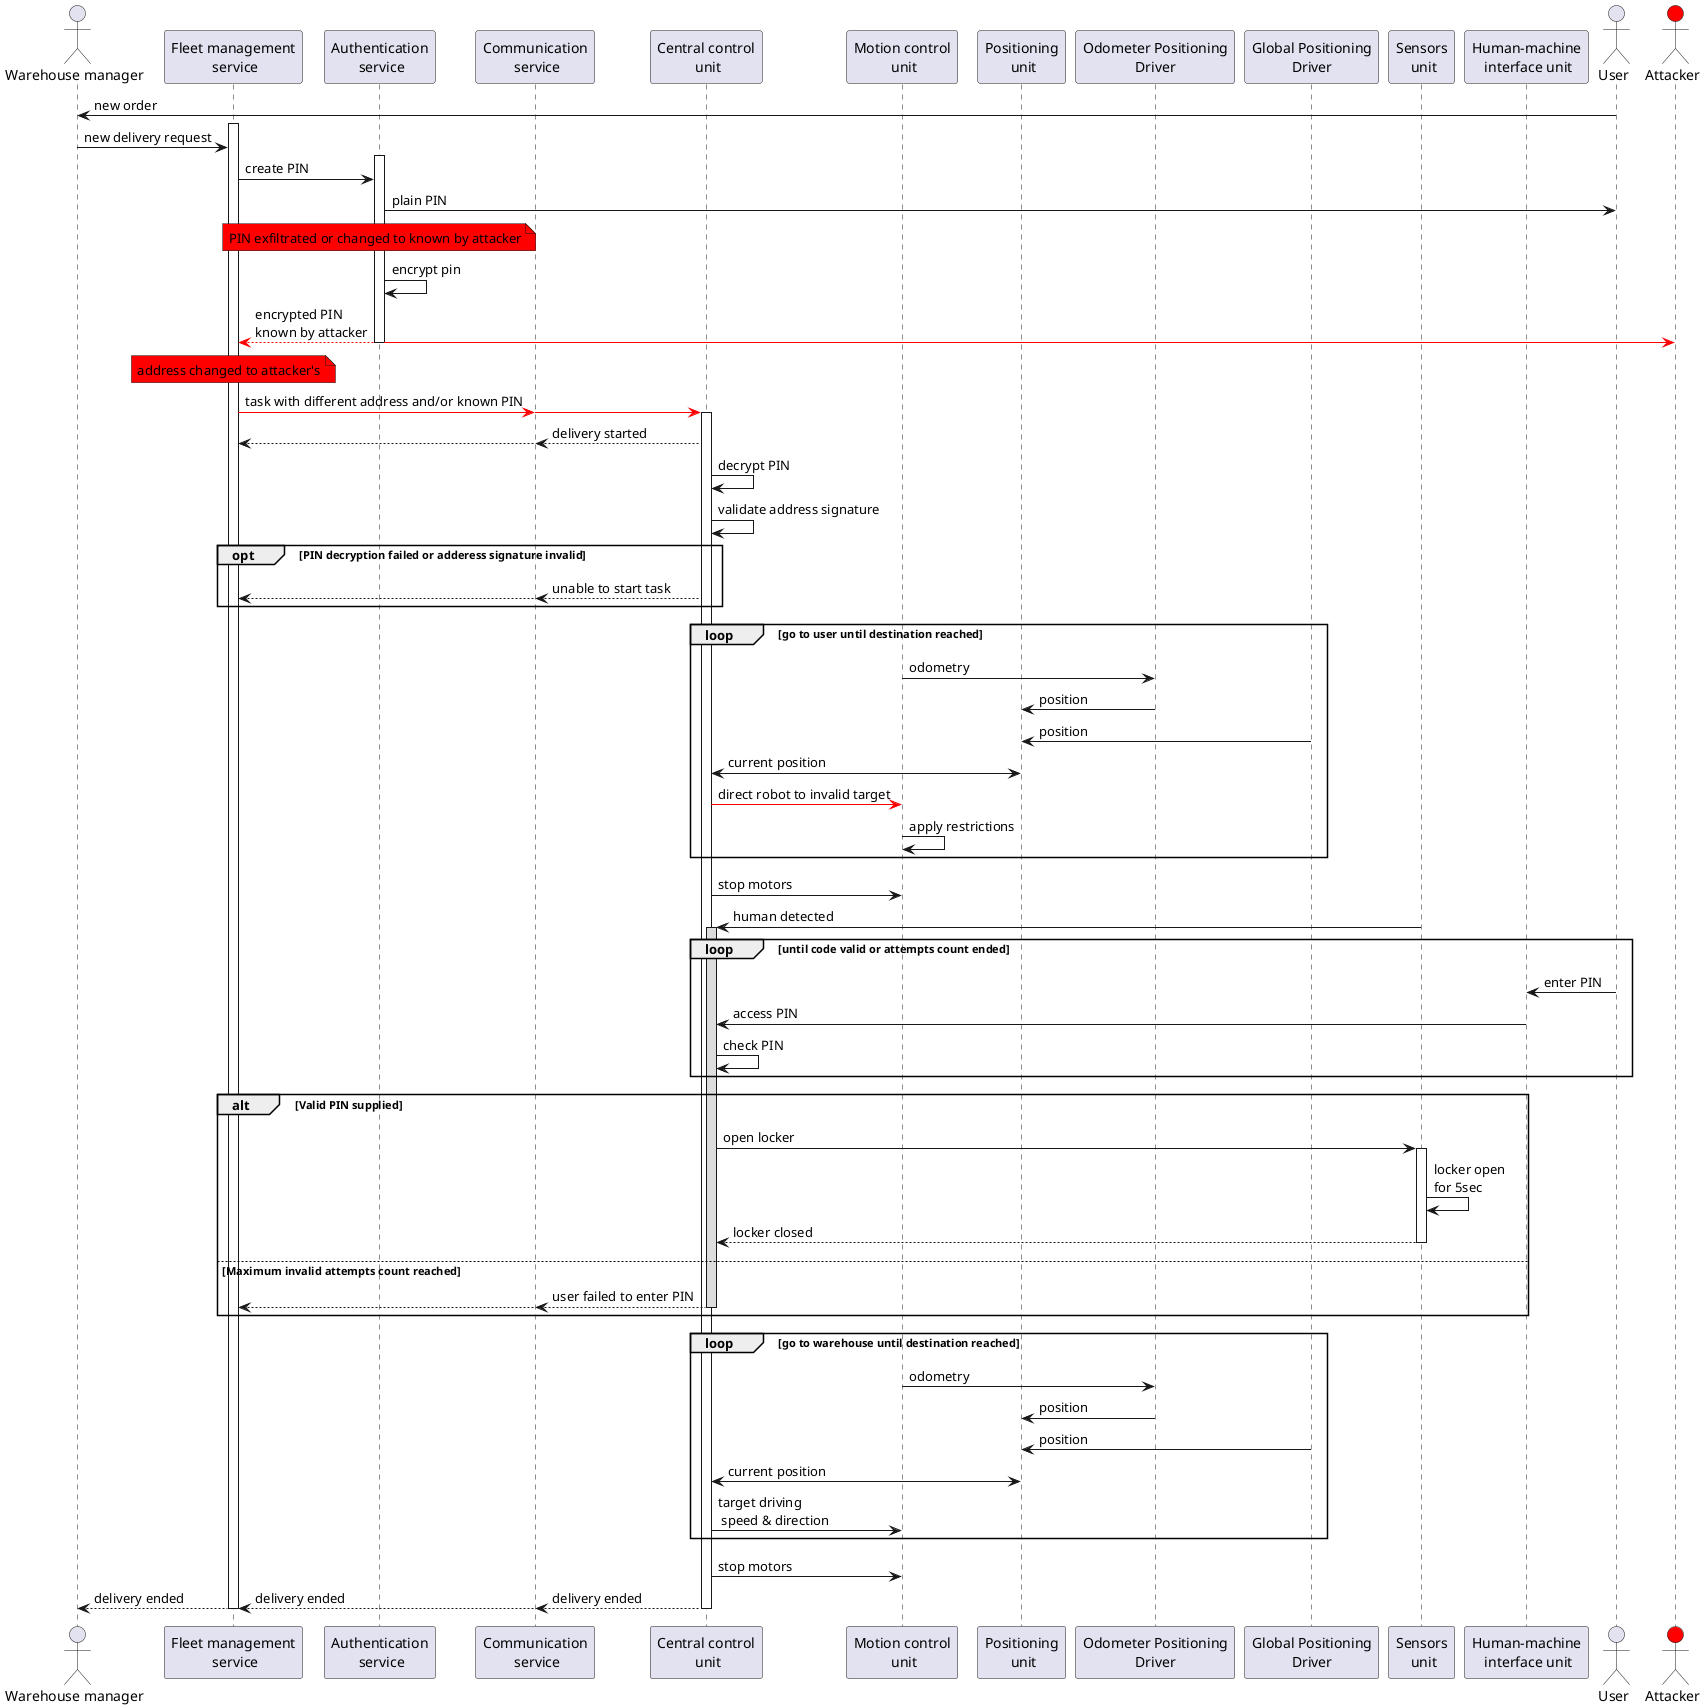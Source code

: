 @startuml
!pragma teoz true
'autonumber

actor "Warehouse manager" as WH
participant "Fleet management\n service" as FMS
participant "Authentication\n service" as AS
participant "Communication\n service" as CS
participant "Central control\n unit" as CCU
participant "Motion control\n unit" as MCU
participant "Positioning\n unit" as PU
participant "Odometer Positioning\nDriver" as OPD
participant "Global Positioning\nDriver" as GPD
participant "Sensors\n unit" as SU
participant "Human-machine\n interface unit" as HMI
actor "User" as User
actor "Attacker" as Att #red

User    -> WH:      new order
activate FMS
WH      -> FMS:     new delivery request
activate AS
FMS     -> AS:      create PIN
AS      -> User:    plain PIN
note over AS #red: PIN exfiltrated or changed to known by attacker
AS      -> AS:      encrypt pin
AS     --[#red]> FMS:     encrypted PIN\nknown by attacker
&AS     -[#red]> Att
deactivate AS

note over FMS #red: address changed to attacker's

FMS     -[#red]> CS:      task with different address and/or known PIN
&CS     -[#red]> CCU

activate CCU

CCU    --> CS:      delivery started
&CS    --> FMS:

CCU     -> CCU:     decrypt PIN
CCU     -> CCU:     validate address signature
opt PIN decryption failed or adderess signature invalid
CCU    --> CS:      unable to start task
&CS    --> FMS
end opt

loop go to user until destination reached

MCU     -> OPD:      odometry
OPD     -> PU:       position
GPD     -> PU:       position
PU      <-> CCU:     current position
CCU     -[#red]> MCU:      direct robot to invalid target
MCU     -> MCU:       apply restrictions

end


CCU     -> MCU:     stop motors

SU      -> CCU:     human detected
activate CCU #DDDDDD


loop until code valid or attempts count ended
User    -> HMI:     enter PIN
HMI     -> CCU:     access PIN
CCU     -> CCU:     check PIN
end

alt Valid PIN supplied

CCU     -> SU:      open locker
activate SU
SU      -> SU:      locker open\nfor 5sec
SU     --> CCU:     locker closed
deactivate SU

else Maximum invalid attempts count reached

CCU    --> CS:      user failed to enter PIN
&CS    --> FMS

deactivate CCU
end

loop go to warehouse until destination reached
MCU     -> OPD:      odometry
OPD     -> PU:       position
GPD     -> PU:       position
PU      <-> CCU:     current position
CCU     -> MCU:      target driving\n speed & direction
end

CCU     -> MCU:     stop motors

CCU     --> CS:     delivery ended

deactivate CCU

&CS     --> FMS:    delivery ended
&FMS    --> WH:     delivery ended

deactivate FMS


@enduml